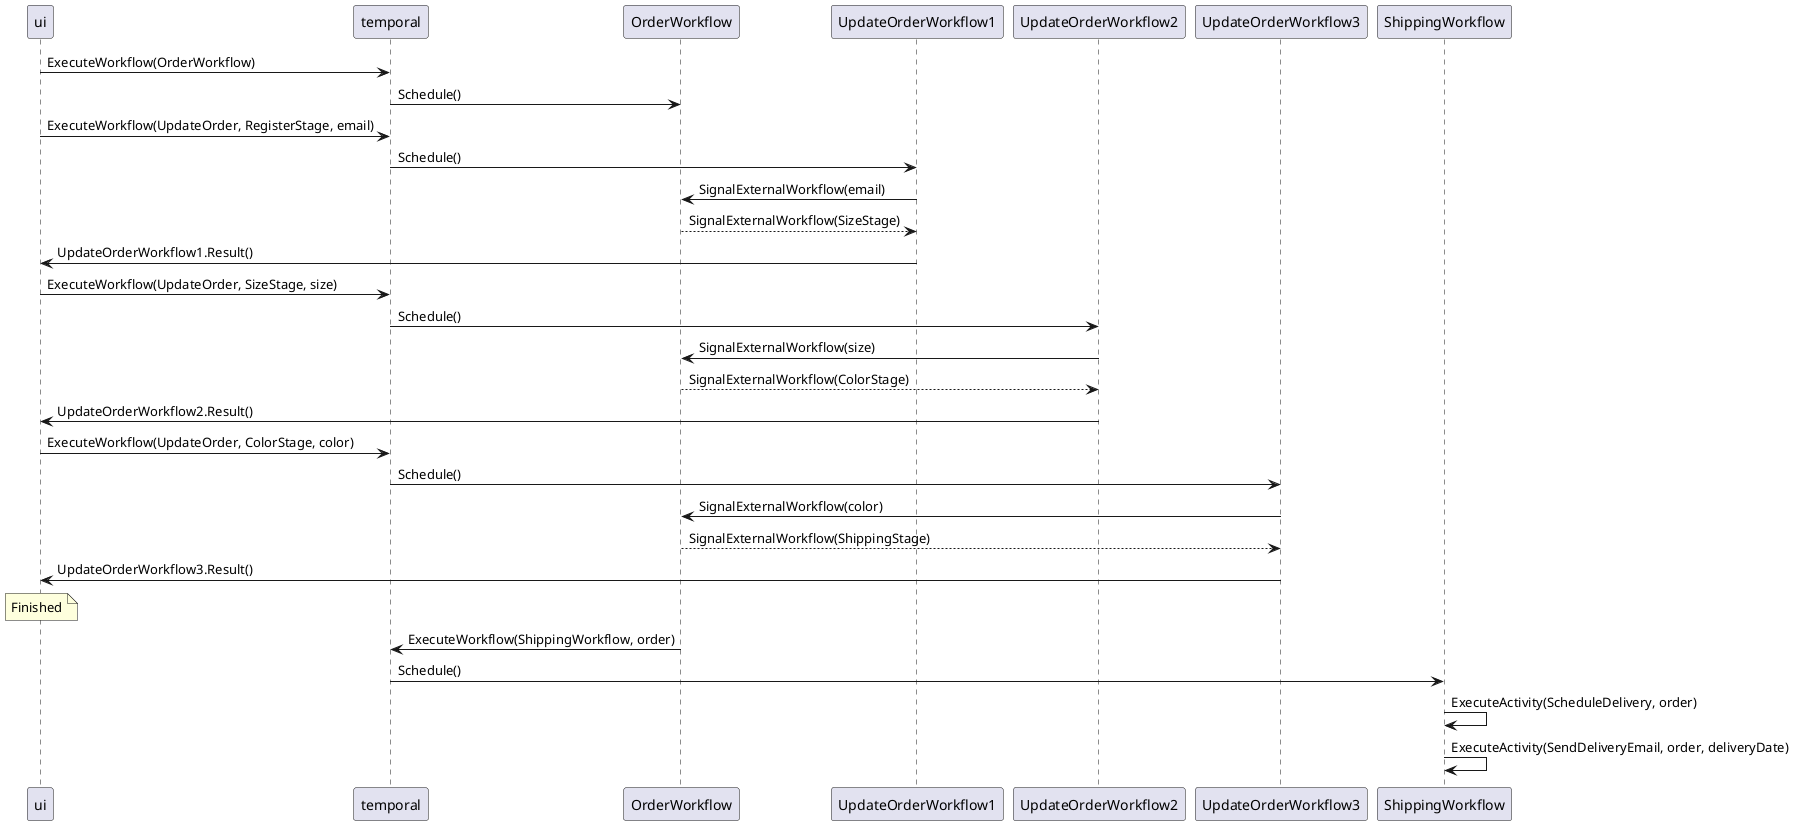 @startuml
ui -> temporal : ExecuteWorkflow(OrderWorkflow)
temporal -> OrderWorkflow : Schedule()

ui -> temporal : ExecuteWorkflow(UpdateOrder, RegisterStage, email)
temporal -> UpdateOrderWorkflow1 : Schedule()
UpdateOrderWorkflow1 -> OrderWorkflow : SignalExternalWorkflow(email)
OrderWorkflow --> UpdateOrderWorkflow1 : SignalExternalWorkflow(SizeStage)
UpdateOrderWorkflow1 -> ui : UpdateOrderWorkflow1.Result()

ui -> temporal : ExecuteWorkflow(UpdateOrder, SizeStage, size)
temporal -> UpdateOrderWorkflow2 : Schedule()
UpdateOrderWorkflow2 -> OrderWorkflow : SignalExternalWorkflow(size)
OrderWorkflow --> UpdateOrderWorkflow2 : SignalExternalWorkflow(ColorStage)
UpdateOrderWorkflow2 -> ui : UpdateOrderWorkflow2.Result()

ui -> temporal : ExecuteWorkflow(UpdateOrder, ColorStage, color)
temporal -> UpdateOrderWorkflow3 : Schedule()
UpdateOrderWorkflow3 -> OrderWorkflow : SignalExternalWorkflow(color)
OrderWorkflow --> UpdateOrderWorkflow3 : SignalExternalWorkflow(ShippingStage)
UpdateOrderWorkflow3 -> ui : UpdateOrderWorkflow3.Result()
note over ui : Finished

OrderWorkflow -> temporal : ExecuteWorkflow(ShippingWorkflow, order)
temporal -> ShippingWorkflow : Schedule()
ShippingWorkflow -> ShippingWorkflow : ExecuteActivity(ScheduleDelivery, order)
ShippingWorkflow -> ShippingWorkflow : ExecuteActivity(SendDeliveryEmail, order, deliveryDate)
@enduml
